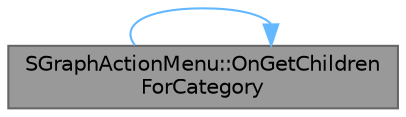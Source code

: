 digraph "SGraphActionMenu::OnGetChildrenForCategory"
{
 // INTERACTIVE_SVG=YES
 // LATEX_PDF_SIZE
  bgcolor="transparent";
  edge [fontname=Helvetica,fontsize=10,labelfontname=Helvetica,labelfontsize=10];
  node [fontname=Helvetica,fontsize=10,shape=box,height=0.2,width=0.4];
  rankdir="LR";
  Node1 [id="Node000001",label="SGraphActionMenu::OnGetChildren\lForCategory",height=0.2,width=0.4,color="gray40", fillcolor="grey60", style="filled", fontcolor="black",tooltip="Get children."];
  Node1 -> Node1 [id="edge1_Node000001_Node000001",color="steelblue1",style="solid",tooltip=" "];
}
